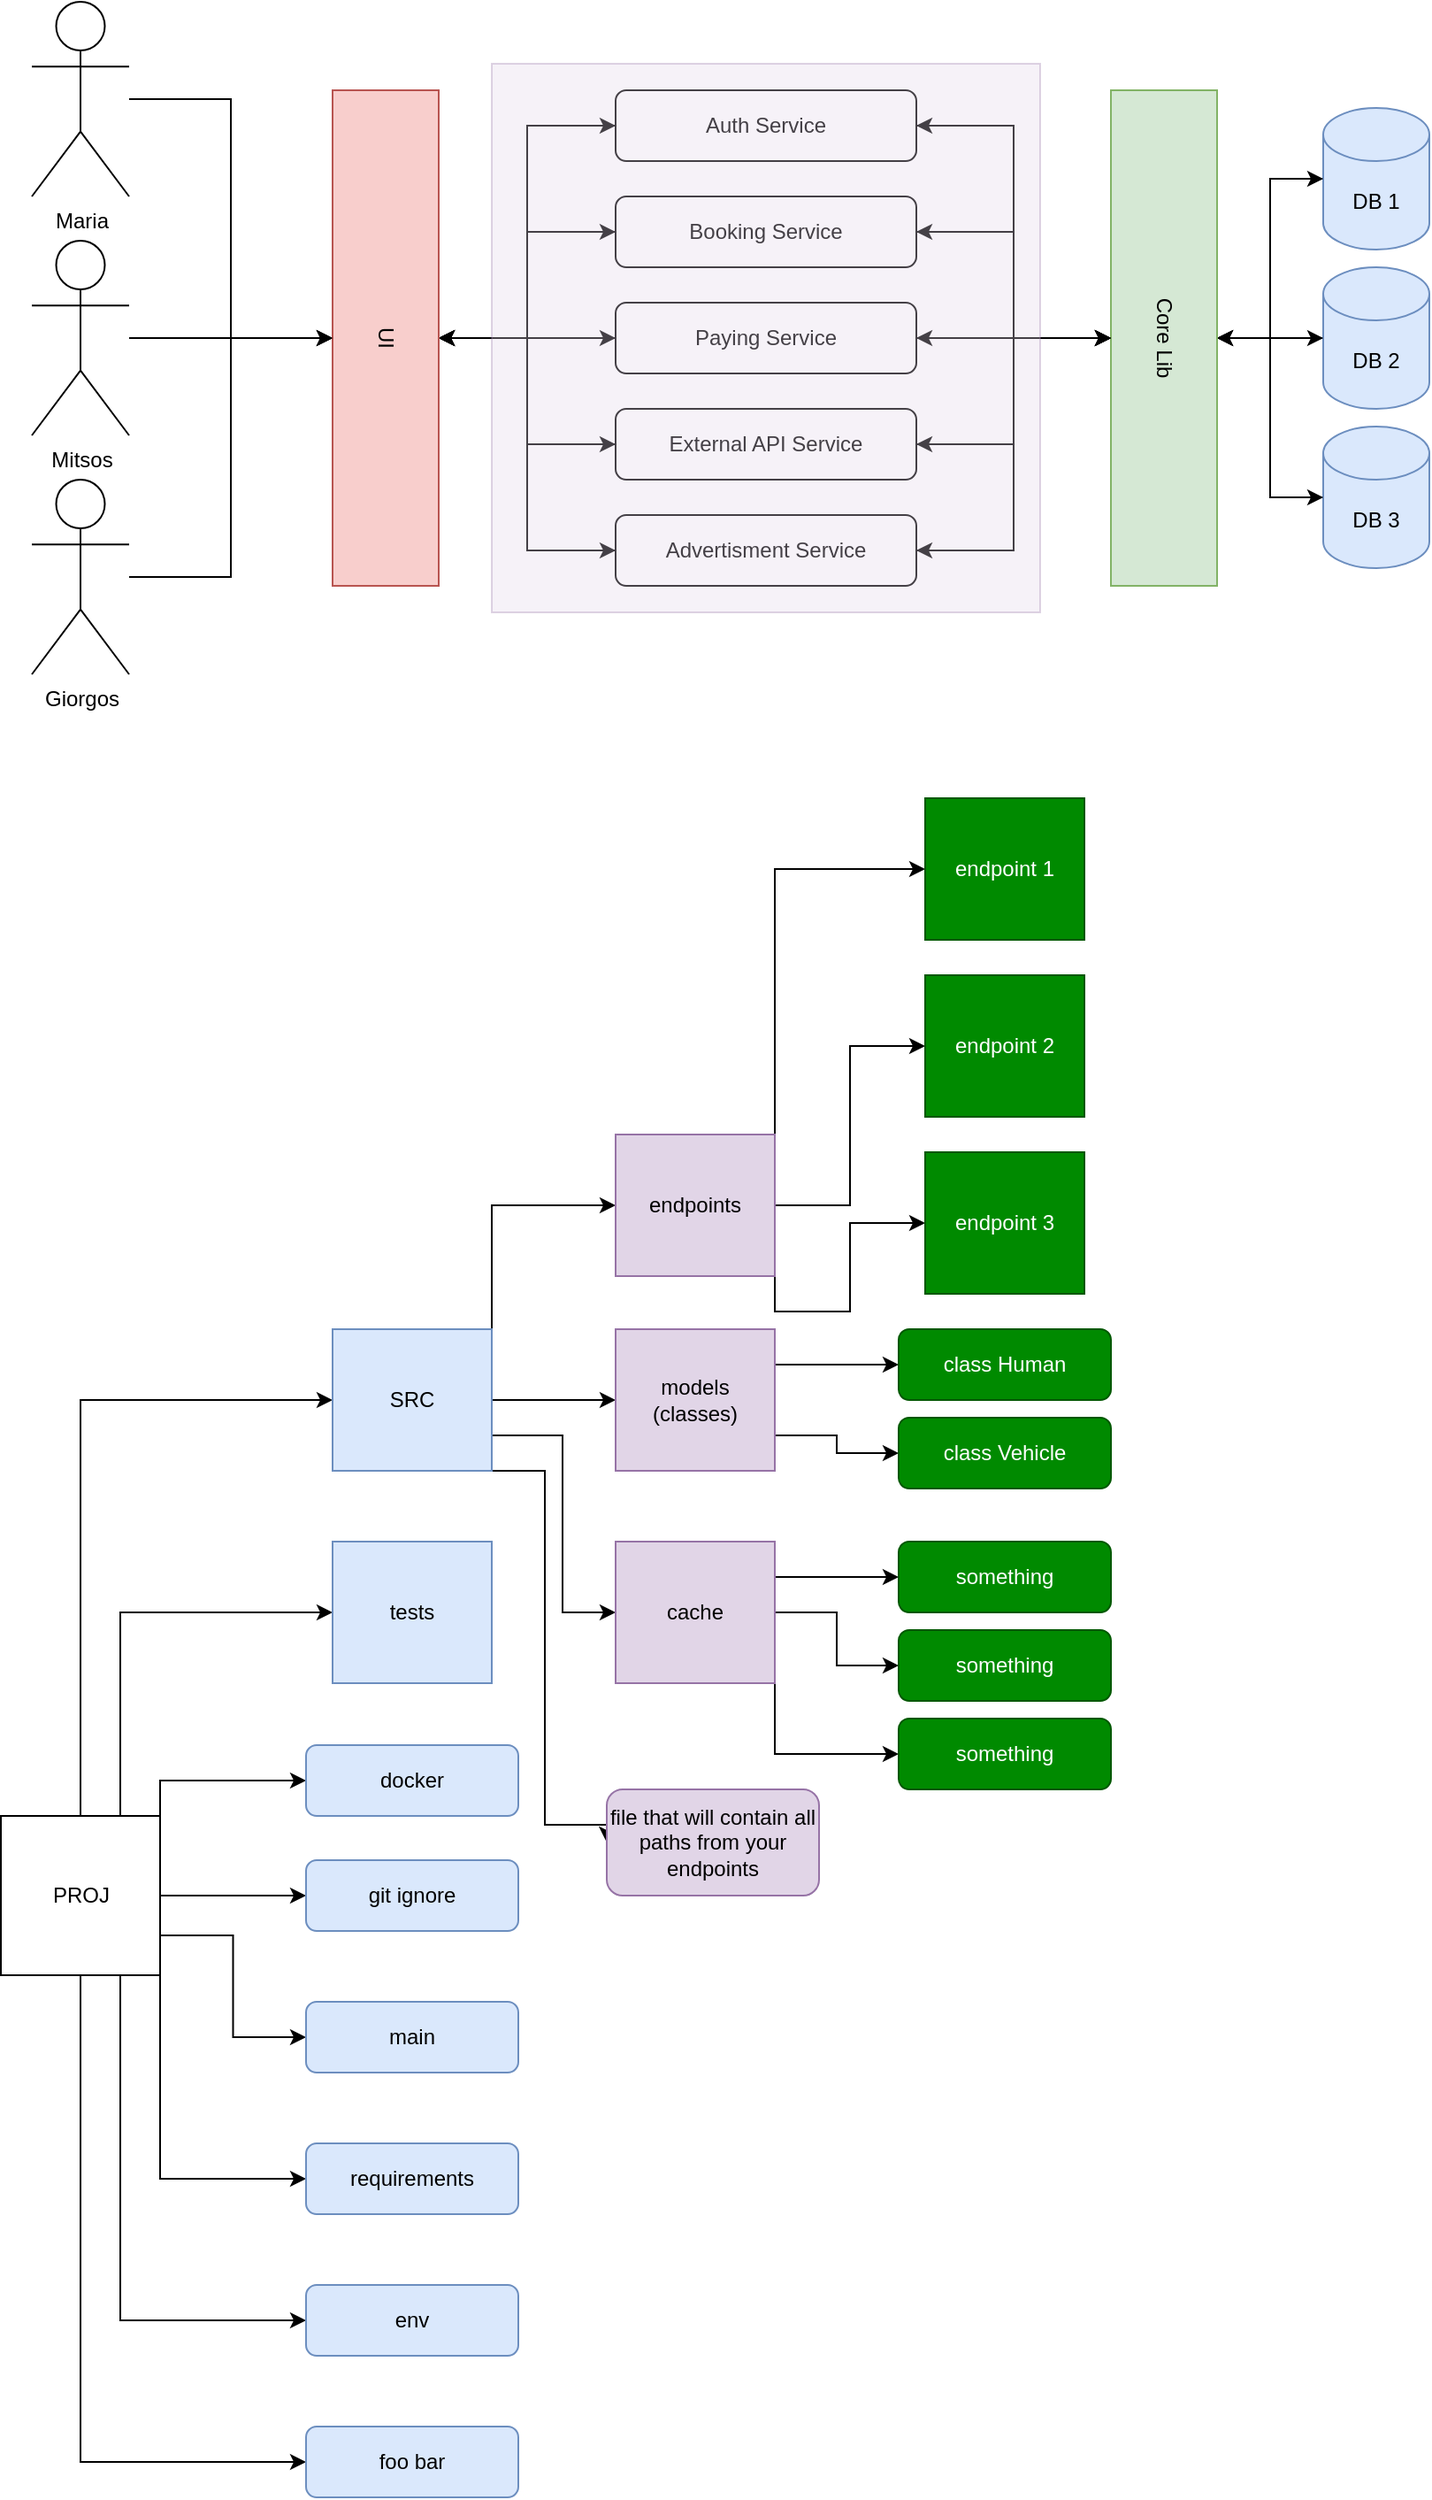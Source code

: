<mxfile version="22.1.11" type="github">
  <diagram name="Page-1" id="fmqiY6qaehvYOJ54ily-">
    <mxGraphModel dx="2074" dy="1140" grid="1" gridSize="10" guides="1" tooltips="1" connect="1" arrows="1" fold="1" page="1" pageScale="1" pageWidth="850" pageHeight="1100" math="0" shadow="0">
      <root>
        <mxCell id="0" />
        <mxCell id="1" parent="0" />
        <mxCell id="1bwolzDRPxHdKVG914XL-31" style="edgeStyle=orthogonalEdgeStyle;rounded=0;orthogonalLoop=1;jettySize=auto;html=1;" parent="1" source="1bwolzDRPxHdKVG914XL-1" target="1bwolzDRPxHdKVG914XL-25" edge="1">
          <mxGeometry relative="1" as="geometry" />
        </mxCell>
        <mxCell id="1bwolzDRPxHdKVG914XL-1" value="Mitsos" style="shape=umlActor;verticalLabelPosition=bottom;verticalAlign=top;html=1;outlineConnect=0;" parent="1" vertex="1">
          <mxGeometry x="40" y="445" width="55" height="110" as="geometry" />
        </mxCell>
        <mxCell id="1bwolzDRPxHdKVG914XL-9" style="edgeStyle=orthogonalEdgeStyle;rounded=0;orthogonalLoop=1;jettySize=auto;html=1;" parent="1" source="1bwolzDRPxHdKVG914XL-4" target="1bwolzDRPxHdKVG914XL-7" edge="1">
          <mxGeometry relative="1" as="geometry" />
        </mxCell>
        <mxCell id="1bwolzDRPxHdKVG914XL-4" value="DB 1" style="shape=cylinder3;whiteSpace=wrap;html=1;boundedLbl=1;backgroundOutline=1;size=15;fillColor=#dae8fc;strokeColor=#6c8ebf;" parent="1" vertex="1">
          <mxGeometry x="770" y="370" width="60" height="80" as="geometry" />
        </mxCell>
        <mxCell id="1bwolzDRPxHdKVG914XL-8" style="edgeStyle=orthogonalEdgeStyle;rounded=0;orthogonalLoop=1;jettySize=auto;html=1;" parent="1" source="1bwolzDRPxHdKVG914XL-5" target="1bwolzDRPxHdKVG914XL-7" edge="1">
          <mxGeometry relative="1" as="geometry" />
        </mxCell>
        <mxCell id="1bwolzDRPxHdKVG914XL-5" value="DB 2" style="shape=cylinder3;whiteSpace=wrap;html=1;boundedLbl=1;backgroundOutline=1;size=15;fillColor=#dae8fc;strokeColor=#6c8ebf;" parent="1" vertex="1">
          <mxGeometry x="770" y="460" width="60" height="80" as="geometry" />
        </mxCell>
        <mxCell id="1bwolzDRPxHdKVG914XL-10" style="edgeStyle=orthogonalEdgeStyle;rounded=0;orthogonalLoop=1;jettySize=auto;html=1;" parent="1" source="1bwolzDRPxHdKVG914XL-6" target="1bwolzDRPxHdKVG914XL-7" edge="1">
          <mxGeometry relative="1" as="geometry" />
        </mxCell>
        <mxCell id="1bwolzDRPxHdKVG914XL-6" value="DB 3" style="shape=cylinder3;whiteSpace=wrap;html=1;boundedLbl=1;backgroundOutline=1;size=15;fillColor=#dae8fc;strokeColor=#6c8ebf;" parent="1" vertex="1">
          <mxGeometry x="770" y="550" width="60" height="80" as="geometry" />
        </mxCell>
        <mxCell id="1bwolzDRPxHdKVG914XL-16" style="edgeStyle=orthogonalEdgeStyle;rounded=0;orthogonalLoop=1;jettySize=auto;html=1;" parent="1" source="1bwolzDRPxHdKVG914XL-7" target="1bwolzDRPxHdKVG914XL-13" edge="1">
          <mxGeometry relative="1" as="geometry" />
        </mxCell>
        <mxCell id="1bwolzDRPxHdKVG914XL-17" style="edgeStyle=orthogonalEdgeStyle;rounded=0;orthogonalLoop=1;jettySize=auto;html=1;" parent="1" source="1bwolzDRPxHdKVG914XL-7" target="1bwolzDRPxHdKVG914XL-12" edge="1">
          <mxGeometry relative="1" as="geometry" />
        </mxCell>
        <mxCell id="1bwolzDRPxHdKVG914XL-18" style="edgeStyle=orthogonalEdgeStyle;rounded=0;orthogonalLoop=1;jettySize=auto;html=1;" parent="1" source="1bwolzDRPxHdKVG914XL-7" target="1bwolzDRPxHdKVG914XL-11" edge="1">
          <mxGeometry relative="1" as="geometry" />
        </mxCell>
        <mxCell id="1bwolzDRPxHdKVG914XL-19" style="edgeStyle=orthogonalEdgeStyle;rounded=0;orthogonalLoop=1;jettySize=auto;html=1;" parent="1" source="1bwolzDRPxHdKVG914XL-7" target="1bwolzDRPxHdKVG914XL-14" edge="1">
          <mxGeometry relative="1" as="geometry" />
        </mxCell>
        <mxCell id="1bwolzDRPxHdKVG914XL-20" style="edgeStyle=orthogonalEdgeStyle;rounded=0;orthogonalLoop=1;jettySize=auto;html=1;" parent="1" source="1bwolzDRPxHdKVG914XL-7" target="1bwolzDRPxHdKVG914XL-15" edge="1">
          <mxGeometry relative="1" as="geometry" />
        </mxCell>
        <mxCell id="1bwolzDRPxHdKVG914XL-22" style="edgeStyle=orthogonalEdgeStyle;rounded=0;orthogonalLoop=1;jettySize=auto;html=1;" parent="1" source="1bwolzDRPxHdKVG914XL-7" target="1bwolzDRPxHdKVG914XL-5" edge="1">
          <mxGeometry relative="1" as="geometry" />
        </mxCell>
        <mxCell id="1bwolzDRPxHdKVG914XL-44" style="edgeStyle=orthogonalEdgeStyle;rounded=0;orthogonalLoop=1;jettySize=auto;html=1;" parent="1" source="1bwolzDRPxHdKVG914XL-7" target="1bwolzDRPxHdKVG914XL-6" edge="1">
          <mxGeometry relative="1" as="geometry" />
        </mxCell>
        <mxCell id="1bwolzDRPxHdKVG914XL-45" style="edgeStyle=orthogonalEdgeStyle;rounded=0;orthogonalLoop=1;jettySize=auto;html=1;" parent="1" source="1bwolzDRPxHdKVG914XL-7" target="1bwolzDRPxHdKVG914XL-4" edge="1">
          <mxGeometry relative="1" as="geometry" />
        </mxCell>
        <mxCell id="1bwolzDRPxHdKVG914XL-7" value="Core Lib" style="rounded=0;whiteSpace=wrap;html=1;rotation=90;fillColor=#d5e8d4;strokeColor=#82b366;" parent="1" vertex="1">
          <mxGeometry x="540" y="470" width="280" height="60" as="geometry" />
        </mxCell>
        <mxCell id="1bwolzDRPxHdKVG914XL-26" style="edgeStyle=orthogonalEdgeStyle;rounded=0;orthogonalLoop=1;jettySize=auto;html=1;" parent="1" source="1bwolzDRPxHdKVG914XL-11" target="1bwolzDRPxHdKVG914XL-25" edge="1">
          <mxGeometry relative="1" as="geometry" />
        </mxCell>
        <mxCell id="1bwolzDRPxHdKVG914XL-42" style="edgeStyle=orthogonalEdgeStyle;rounded=0;orthogonalLoop=1;jettySize=auto;html=1;" parent="1" source="1bwolzDRPxHdKVG914XL-11" target="1bwolzDRPxHdKVG914XL-7" edge="1">
          <mxGeometry relative="1" as="geometry" />
        </mxCell>
        <mxCell id="1bwolzDRPxHdKVG914XL-11" value="Auth Service" style="rounded=1;whiteSpace=wrap;html=1;" parent="1" vertex="1">
          <mxGeometry x="370" y="360" width="170" height="40" as="geometry" />
        </mxCell>
        <mxCell id="1bwolzDRPxHdKVG914XL-27" style="edgeStyle=orthogonalEdgeStyle;rounded=0;orthogonalLoop=1;jettySize=auto;html=1;" parent="1" source="1bwolzDRPxHdKVG914XL-12" target="1bwolzDRPxHdKVG914XL-25" edge="1">
          <mxGeometry relative="1" as="geometry" />
        </mxCell>
        <mxCell id="1bwolzDRPxHdKVG914XL-41" style="edgeStyle=orthogonalEdgeStyle;rounded=0;orthogonalLoop=1;jettySize=auto;html=1;" parent="1" source="1bwolzDRPxHdKVG914XL-12" target="1bwolzDRPxHdKVG914XL-7" edge="1">
          <mxGeometry relative="1" as="geometry" />
        </mxCell>
        <mxCell id="1bwolzDRPxHdKVG914XL-12" value="Booking Service" style="rounded=1;whiteSpace=wrap;html=1;" parent="1" vertex="1">
          <mxGeometry x="370" y="420" width="170" height="40" as="geometry" />
        </mxCell>
        <mxCell id="1bwolzDRPxHdKVG914XL-28" style="edgeStyle=orthogonalEdgeStyle;rounded=0;orthogonalLoop=1;jettySize=auto;html=1;" parent="1" source="1bwolzDRPxHdKVG914XL-13" target="1bwolzDRPxHdKVG914XL-25" edge="1">
          <mxGeometry relative="1" as="geometry" />
        </mxCell>
        <mxCell id="1bwolzDRPxHdKVG914XL-40" style="edgeStyle=orthogonalEdgeStyle;rounded=0;orthogonalLoop=1;jettySize=auto;html=1;" parent="1" source="1bwolzDRPxHdKVG914XL-13" target="1bwolzDRPxHdKVG914XL-7" edge="1">
          <mxGeometry relative="1" as="geometry" />
        </mxCell>
        <mxCell id="1bwolzDRPxHdKVG914XL-13" value="Paying Service" style="rounded=1;whiteSpace=wrap;html=1;" parent="1" vertex="1">
          <mxGeometry x="370" y="480" width="170" height="40" as="geometry" />
        </mxCell>
        <mxCell id="1bwolzDRPxHdKVG914XL-29" style="edgeStyle=orthogonalEdgeStyle;rounded=0;orthogonalLoop=1;jettySize=auto;html=1;" parent="1" source="1bwolzDRPxHdKVG914XL-14" target="1bwolzDRPxHdKVG914XL-25" edge="1">
          <mxGeometry relative="1" as="geometry" />
        </mxCell>
        <mxCell id="1bwolzDRPxHdKVG914XL-39" style="edgeStyle=orthogonalEdgeStyle;rounded=0;orthogonalLoop=1;jettySize=auto;html=1;" parent="1" source="1bwolzDRPxHdKVG914XL-14" target="1bwolzDRPxHdKVG914XL-7" edge="1">
          <mxGeometry relative="1" as="geometry" />
        </mxCell>
        <mxCell id="1bwolzDRPxHdKVG914XL-14" value="External API Service" style="rounded=1;whiteSpace=wrap;html=1;" parent="1" vertex="1">
          <mxGeometry x="370" y="540" width="170" height="40" as="geometry" />
        </mxCell>
        <mxCell id="1bwolzDRPxHdKVG914XL-30" style="edgeStyle=orthogonalEdgeStyle;rounded=0;orthogonalLoop=1;jettySize=auto;html=1;entryX=0.5;entryY=0;entryDx=0;entryDy=0;" parent="1" source="1bwolzDRPxHdKVG914XL-15" target="1bwolzDRPxHdKVG914XL-25" edge="1">
          <mxGeometry relative="1" as="geometry" />
        </mxCell>
        <mxCell id="1bwolzDRPxHdKVG914XL-38" style="edgeStyle=orthogonalEdgeStyle;rounded=0;orthogonalLoop=1;jettySize=auto;html=1;entryX=0.5;entryY=1;entryDx=0;entryDy=0;" parent="1" source="1bwolzDRPxHdKVG914XL-15" target="1bwolzDRPxHdKVG914XL-7" edge="1">
          <mxGeometry relative="1" as="geometry" />
        </mxCell>
        <mxCell id="1bwolzDRPxHdKVG914XL-15" value="Advertisment Service" style="rounded=1;whiteSpace=wrap;html=1;" parent="1" vertex="1">
          <mxGeometry x="370" y="600" width="170" height="40" as="geometry" />
        </mxCell>
        <mxCell id="1bwolzDRPxHdKVG914XL-32" style="edgeStyle=orthogonalEdgeStyle;rounded=0;orthogonalLoop=1;jettySize=auto;html=1;" parent="1" source="1bwolzDRPxHdKVG914XL-25" target="1bwolzDRPxHdKVG914XL-11" edge="1">
          <mxGeometry relative="1" as="geometry" />
        </mxCell>
        <mxCell id="1bwolzDRPxHdKVG914XL-33" style="edgeStyle=orthogonalEdgeStyle;rounded=0;orthogonalLoop=1;jettySize=auto;html=1;" parent="1" source="1bwolzDRPxHdKVG914XL-25" target="1bwolzDRPxHdKVG914XL-12" edge="1">
          <mxGeometry relative="1" as="geometry" />
        </mxCell>
        <mxCell id="1bwolzDRPxHdKVG914XL-34" style="edgeStyle=orthogonalEdgeStyle;rounded=0;orthogonalLoop=1;jettySize=auto;html=1;" parent="1" source="1bwolzDRPxHdKVG914XL-25" target="1bwolzDRPxHdKVG914XL-13" edge="1">
          <mxGeometry relative="1" as="geometry" />
        </mxCell>
        <mxCell id="1bwolzDRPxHdKVG914XL-36" style="edgeStyle=orthogonalEdgeStyle;rounded=0;orthogonalLoop=1;jettySize=auto;html=1;" parent="1" source="1bwolzDRPxHdKVG914XL-25" target="1bwolzDRPxHdKVG914XL-14" edge="1">
          <mxGeometry relative="1" as="geometry" />
        </mxCell>
        <mxCell id="1bwolzDRPxHdKVG914XL-37" style="edgeStyle=orthogonalEdgeStyle;rounded=0;orthogonalLoop=1;jettySize=auto;html=1;" parent="1" source="1bwolzDRPxHdKVG914XL-25" target="1bwolzDRPxHdKVG914XL-15" edge="1">
          <mxGeometry relative="1" as="geometry" />
        </mxCell>
        <mxCell id="1bwolzDRPxHdKVG914XL-25" value="UI" style="rounded=0;whiteSpace=wrap;html=1;rotation=90;fillColor=#f8cecc;strokeColor=#b85450;" parent="1" vertex="1">
          <mxGeometry x="100" y="470" width="280" height="60" as="geometry" />
        </mxCell>
        <mxCell id="1bwolzDRPxHdKVG914XL-43" value="" style="whiteSpace=wrap;html=1;aspect=fixed;fillStyle=auto;opacity=30;fillColor=#e1d5e7;strokeColor=#9673a6;" parent="1" vertex="1">
          <mxGeometry x="300" y="345" width="310" height="310" as="geometry" />
        </mxCell>
        <mxCell id="1bwolzDRPxHdKVG914XL-50" style="edgeStyle=orthogonalEdgeStyle;rounded=0;orthogonalLoop=1;jettySize=auto;html=1;entryX=0.5;entryY=1;entryDx=0;entryDy=0;" parent="1" source="1bwolzDRPxHdKVG914XL-47" target="1bwolzDRPxHdKVG914XL-25" edge="1">
          <mxGeometry relative="1" as="geometry" />
        </mxCell>
        <mxCell id="1bwolzDRPxHdKVG914XL-47" value="Giorgos" style="shape=umlActor;verticalLabelPosition=bottom;verticalAlign=top;html=1;outlineConnect=0;" parent="1" vertex="1">
          <mxGeometry x="40" y="580" width="55" height="110" as="geometry" />
        </mxCell>
        <mxCell id="1bwolzDRPxHdKVG914XL-51" style="edgeStyle=orthogonalEdgeStyle;rounded=0;orthogonalLoop=1;jettySize=auto;html=1;entryX=0.5;entryY=1;entryDx=0;entryDy=0;" parent="1" source="1bwolzDRPxHdKVG914XL-48" target="1bwolzDRPxHdKVG914XL-25" edge="1">
          <mxGeometry relative="1" as="geometry" />
        </mxCell>
        <mxCell id="1bwolzDRPxHdKVG914XL-48" value="Maria" style="shape=umlActor;verticalLabelPosition=bottom;verticalAlign=top;html=1;outlineConnect=0;" parent="1" vertex="1">
          <mxGeometry x="40" y="310" width="55" height="110" as="geometry" />
        </mxCell>
        <mxCell id="GAKeVum219fJxvNdjjln-15" style="edgeStyle=orthogonalEdgeStyle;rounded=0;orthogonalLoop=1;jettySize=auto;html=1;entryX=0;entryY=0.5;entryDx=0;entryDy=0;exitX=0.5;exitY=1;exitDx=0;exitDy=0;" edge="1" parent="1" source="GAKeVum219fJxvNdjjln-1" target="GAKeVum219fJxvNdjjln-10">
          <mxGeometry relative="1" as="geometry" />
        </mxCell>
        <mxCell id="GAKeVum219fJxvNdjjln-16" style="edgeStyle=orthogonalEdgeStyle;rounded=0;orthogonalLoop=1;jettySize=auto;html=1;exitX=0.75;exitY=1;exitDx=0;exitDy=0;entryX=0;entryY=0.5;entryDx=0;entryDy=0;" edge="1" parent="1" source="GAKeVum219fJxvNdjjln-1" target="GAKeVum219fJxvNdjjln-11">
          <mxGeometry relative="1" as="geometry" />
        </mxCell>
        <mxCell id="GAKeVum219fJxvNdjjln-17" style="edgeStyle=orthogonalEdgeStyle;rounded=0;orthogonalLoop=1;jettySize=auto;html=1;exitX=1;exitY=1;exitDx=0;exitDy=0;entryX=0;entryY=0.5;entryDx=0;entryDy=0;" edge="1" parent="1" source="GAKeVum219fJxvNdjjln-1" target="GAKeVum219fJxvNdjjln-12">
          <mxGeometry relative="1" as="geometry" />
        </mxCell>
        <mxCell id="GAKeVum219fJxvNdjjln-18" style="edgeStyle=orthogonalEdgeStyle;rounded=0;orthogonalLoop=1;jettySize=auto;html=1;exitX=0.5;exitY=0;exitDx=0;exitDy=0;entryX=0;entryY=0.5;entryDx=0;entryDy=0;" edge="1" parent="1" source="GAKeVum219fJxvNdjjln-1" target="GAKeVum219fJxvNdjjln-2">
          <mxGeometry relative="1" as="geometry" />
        </mxCell>
        <mxCell id="GAKeVum219fJxvNdjjln-19" style="edgeStyle=orthogonalEdgeStyle;rounded=0;orthogonalLoop=1;jettySize=auto;html=1;exitX=0.75;exitY=0;exitDx=0;exitDy=0;entryX=0;entryY=0.5;entryDx=0;entryDy=0;" edge="1" parent="1" source="GAKeVum219fJxvNdjjln-1" target="GAKeVum219fJxvNdjjln-9">
          <mxGeometry relative="1" as="geometry" />
        </mxCell>
        <mxCell id="GAKeVum219fJxvNdjjln-20" style="edgeStyle=orthogonalEdgeStyle;rounded=0;orthogonalLoop=1;jettySize=auto;html=1;exitX=1;exitY=0;exitDx=0;exitDy=0;entryX=0;entryY=0.5;entryDx=0;entryDy=0;" edge="1" parent="1" source="GAKeVum219fJxvNdjjln-1" target="GAKeVum219fJxvNdjjln-3">
          <mxGeometry relative="1" as="geometry" />
        </mxCell>
        <mxCell id="GAKeVum219fJxvNdjjln-21" style="edgeStyle=orthogonalEdgeStyle;rounded=0;orthogonalLoop=1;jettySize=auto;html=1;exitX=1;exitY=0.5;exitDx=0;exitDy=0;" edge="1" parent="1" source="GAKeVum219fJxvNdjjln-1" target="GAKeVum219fJxvNdjjln-14">
          <mxGeometry relative="1" as="geometry" />
        </mxCell>
        <mxCell id="GAKeVum219fJxvNdjjln-22" style="edgeStyle=orthogonalEdgeStyle;rounded=0;orthogonalLoop=1;jettySize=auto;html=1;exitX=1;exitY=0.75;exitDx=0;exitDy=0;entryX=0;entryY=0.5;entryDx=0;entryDy=0;" edge="1" parent="1" source="GAKeVum219fJxvNdjjln-1" target="GAKeVum219fJxvNdjjln-13">
          <mxGeometry relative="1" as="geometry" />
        </mxCell>
        <mxCell id="GAKeVum219fJxvNdjjln-1" value="PROJ" style="rounded=0;whiteSpace=wrap;html=1;" vertex="1" parent="1">
          <mxGeometry x="22.5" y="1335" width="90" height="90" as="geometry" />
        </mxCell>
        <mxCell id="GAKeVum219fJxvNdjjln-27" style="edgeStyle=orthogonalEdgeStyle;rounded=0;orthogonalLoop=1;jettySize=auto;html=1;exitX=1;exitY=0;exitDx=0;exitDy=0;entryX=0;entryY=0.5;entryDx=0;entryDy=0;" edge="1" parent="1" source="GAKeVum219fJxvNdjjln-2" target="GAKeVum219fJxvNdjjln-25">
          <mxGeometry relative="1" as="geometry" />
        </mxCell>
        <mxCell id="GAKeVum219fJxvNdjjln-28" style="edgeStyle=orthogonalEdgeStyle;rounded=0;orthogonalLoop=1;jettySize=auto;html=1;exitX=1;exitY=0.5;exitDx=0;exitDy=0;" edge="1" parent="1" source="GAKeVum219fJxvNdjjln-2" target="GAKeVum219fJxvNdjjln-23">
          <mxGeometry relative="1" as="geometry" />
        </mxCell>
        <mxCell id="GAKeVum219fJxvNdjjln-29" style="edgeStyle=orthogonalEdgeStyle;rounded=0;orthogonalLoop=1;jettySize=auto;html=1;exitX=1;exitY=1;exitDx=0;exitDy=0;entryX=0;entryY=0.5;entryDx=0;entryDy=0;" edge="1" parent="1" source="GAKeVum219fJxvNdjjln-2" target="GAKeVum219fJxvNdjjln-26">
          <mxGeometry relative="1" as="geometry">
            <Array as="points">
              <mxPoint x="300" y="1120" />
              <mxPoint x="340" y="1120" />
              <mxPoint x="340" y="1220" />
            </Array>
          </mxGeometry>
        </mxCell>
        <mxCell id="GAKeVum219fJxvNdjjln-42" style="edgeStyle=orthogonalEdgeStyle;rounded=0;orthogonalLoop=1;jettySize=auto;html=1;exitX=1;exitY=1;exitDx=0;exitDy=0;entryX=0;entryY=0.5;entryDx=0;entryDy=0;" edge="1" parent="1" source="GAKeVum219fJxvNdjjln-2" target="GAKeVum219fJxvNdjjln-41">
          <mxGeometry relative="1" as="geometry">
            <Array as="points">
              <mxPoint x="330" y="1140" />
              <mxPoint x="330" y="1340" />
            </Array>
          </mxGeometry>
        </mxCell>
        <mxCell id="GAKeVum219fJxvNdjjln-2" value="SRC" style="rounded=0;whiteSpace=wrap;html=1;fillColor=#dae8fc;strokeColor=#6c8ebf;" vertex="1" parent="1">
          <mxGeometry x="210" y="1060" width="90" height="80" as="geometry" />
        </mxCell>
        <mxCell id="GAKeVum219fJxvNdjjln-3" value="docker" style="rounded=1;whiteSpace=wrap;html=1;fillColor=#dae8fc;strokeColor=#6c8ebf;" vertex="1" parent="1">
          <mxGeometry x="195" y="1295" width="120" height="40" as="geometry" />
        </mxCell>
        <mxCell id="GAKeVum219fJxvNdjjln-9" value="tests" style="rounded=0;whiteSpace=wrap;html=1;fillColor=#dae8fc;strokeColor=#6c8ebf;" vertex="1" parent="1">
          <mxGeometry x="210" y="1180" width="90" height="80" as="geometry" />
        </mxCell>
        <mxCell id="GAKeVum219fJxvNdjjln-10" value="foo bar" style="rounded=1;whiteSpace=wrap;html=1;fillColor=#dae8fc;strokeColor=#6c8ebf;" vertex="1" parent="1">
          <mxGeometry x="195" y="1680" width="120" height="40" as="geometry" />
        </mxCell>
        <mxCell id="GAKeVum219fJxvNdjjln-11" value="env" style="rounded=1;whiteSpace=wrap;html=1;fillColor=#dae8fc;strokeColor=#6c8ebf;" vertex="1" parent="1">
          <mxGeometry x="195" y="1600" width="120" height="40" as="geometry" />
        </mxCell>
        <mxCell id="GAKeVum219fJxvNdjjln-12" value="requirements" style="rounded=1;whiteSpace=wrap;html=1;fillColor=#dae8fc;strokeColor=#6c8ebf;" vertex="1" parent="1">
          <mxGeometry x="195" y="1520" width="120" height="40" as="geometry" />
        </mxCell>
        <mxCell id="GAKeVum219fJxvNdjjln-13" value="main" style="rounded=1;whiteSpace=wrap;html=1;fillColor=#dae8fc;strokeColor=#6c8ebf;" vertex="1" parent="1">
          <mxGeometry x="195" y="1440" width="120" height="40" as="geometry" />
        </mxCell>
        <mxCell id="GAKeVum219fJxvNdjjln-14" value="git ignore" style="rounded=1;whiteSpace=wrap;html=1;fillColor=#dae8fc;strokeColor=#6c8ebf;" vertex="1" parent="1">
          <mxGeometry x="195" y="1360" width="120" height="40" as="geometry" />
        </mxCell>
        <mxCell id="GAKeVum219fJxvNdjjln-39" style="edgeStyle=orthogonalEdgeStyle;rounded=0;orthogonalLoop=1;jettySize=auto;html=1;exitX=1;exitY=0.75;exitDx=0;exitDy=0;" edge="1" parent="1" source="GAKeVum219fJxvNdjjln-23" target="GAKeVum219fJxvNdjjln-35">
          <mxGeometry relative="1" as="geometry" />
        </mxCell>
        <mxCell id="GAKeVum219fJxvNdjjln-40" style="edgeStyle=orthogonalEdgeStyle;rounded=0;orthogonalLoop=1;jettySize=auto;html=1;exitX=1;exitY=0.25;exitDx=0;exitDy=0;entryX=0;entryY=0.5;entryDx=0;entryDy=0;" edge="1" parent="1" source="GAKeVum219fJxvNdjjln-23" target="GAKeVum219fJxvNdjjln-34">
          <mxGeometry relative="1" as="geometry" />
        </mxCell>
        <mxCell id="GAKeVum219fJxvNdjjln-23" value="models (classes)" style="rounded=0;whiteSpace=wrap;html=1;fillColor=#e1d5e7;strokeColor=#9673a6;" vertex="1" parent="1">
          <mxGeometry x="370" y="1060" width="90" height="80" as="geometry" />
        </mxCell>
        <mxCell id="GAKeVum219fJxvNdjjln-46" style="edgeStyle=orthogonalEdgeStyle;rounded=0;orthogonalLoop=1;jettySize=auto;html=1;exitX=1;exitY=0;exitDx=0;exitDy=0;entryX=0;entryY=0.5;entryDx=0;entryDy=0;" edge="1" parent="1" source="GAKeVum219fJxvNdjjln-25" target="GAKeVum219fJxvNdjjln-43">
          <mxGeometry relative="1" as="geometry" />
        </mxCell>
        <mxCell id="GAKeVum219fJxvNdjjln-47" style="edgeStyle=orthogonalEdgeStyle;rounded=0;orthogonalLoop=1;jettySize=auto;html=1;exitX=1;exitY=0.5;exitDx=0;exitDy=0;entryX=0;entryY=0.5;entryDx=0;entryDy=0;" edge="1" parent="1" source="GAKeVum219fJxvNdjjln-25" target="GAKeVum219fJxvNdjjln-44">
          <mxGeometry relative="1" as="geometry" />
        </mxCell>
        <mxCell id="GAKeVum219fJxvNdjjln-48" style="edgeStyle=orthogonalEdgeStyle;rounded=0;orthogonalLoop=1;jettySize=auto;html=1;exitX=1;exitY=1;exitDx=0;exitDy=0;entryX=0;entryY=0.5;entryDx=0;entryDy=0;" edge="1" parent="1" source="GAKeVum219fJxvNdjjln-25" target="GAKeVum219fJxvNdjjln-45">
          <mxGeometry relative="1" as="geometry" />
        </mxCell>
        <mxCell id="GAKeVum219fJxvNdjjln-25" value="endpoints" style="rounded=0;whiteSpace=wrap;html=1;fillColor=#e1d5e7;strokeColor=#9673a6;" vertex="1" parent="1">
          <mxGeometry x="370" y="950" width="90" height="80" as="geometry" />
        </mxCell>
        <mxCell id="GAKeVum219fJxvNdjjln-36" style="edgeStyle=orthogonalEdgeStyle;rounded=0;orthogonalLoop=1;jettySize=auto;html=1;exitX=1;exitY=0.25;exitDx=0;exitDy=0;entryX=0;entryY=0.5;entryDx=0;entryDy=0;" edge="1" parent="1" source="GAKeVum219fJxvNdjjln-26" target="GAKeVum219fJxvNdjjln-30">
          <mxGeometry relative="1" as="geometry" />
        </mxCell>
        <mxCell id="GAKeVum219fJxvNdjjln-37" style="edgeStyle=orthogonalEdgeStyle;rounded=0;orthogonalLoop=1;jettySize=auto;html=1;exitX=1;exitY=0.5;exitDx=0;exitDy=0;entryX=0;entryY=0.5;entryDx=0;entryDy=0;" edge="1" parent="1" source="GAKeVum219fJxvNdjjln-26" target="GAKeVum219fJxvNdjjln-31">
          <mxGeometry relative="1" as="geometry" />
        </mxCell>
        <mxCell id="GAKeVum219fJxvNdjjln-38" style="edgeStyle=orthogonalEdgeStyle;rounded=0;orthogonalLoop=1;jettySize=auto;html=1;exitX=1;exitY=1;exitDx=0;exitDy=0;entryX=0;entryY=0.5;entryDx=0;entryDy=0;" edge="1" parent="1" source="GAKeVum219fJxvNdjjln-26" target="GAKeVum219fJxvNdjjln-32">
          <mxGeometry relative="1" as="geometry" />
        </mxCell>
        <mxCell id="GAKeVum219fJxvNdjjln-26" value="cache" style="rounded=0;whiteSpace=wrap;html=1;fillColor=#e1d5e7;strokeColor=#9673a6;" vertex="1" parent="1">
          <mxGeometry x="370" y="1180" width="90" height="80" as="geometry" />
        </mxCell>
        <mxCell id="GAKeVum219fJxvNdjjln-30" value="something" style="rounded=1;whiteSpace=wrap;html=1;fillColor=#008a00;fontColor=#ffffff;strokeColor=#005700;" vertex="1" parent="1">
          <mxGeometry x="530" y="1180" width="120" height="40" as="geometry" />
        </mxCell>
        <mxCell id="GAKeVum219fJxvNdjjln-31" value="something" style="rounded=1;whiteSpace=wrap;html=1;fillColor=#008a00;fontColor=#ffffff;strokeColor=#005700;" vertex="1" parent="1">
          <mxGeometry x="530" y="1230" width="120" height="40" as="geometry" />
        </mxCell>
        <mxCell id="GAKeVum219fJxvNdjjln-32" value="something" style="rounded=1;whiteSpace=wrap;html=1;fillColor=#008a00;fontColor=#ffffff;strokeColor=#005700;" vertex="1" parent="1">
          <mxGeometry x="530" y="1280" width="120" height="40" as="geometry" />
        </mxCell>
        <mxCell id="GAKeVum219fJxvNdjjln-34" value="class Human" style="rounded=1;whiteSpace=wrap;html=1;fillColor=#008a00;fontColor=#ffffff;strokeColor=#005700;" vertex="1" parent="1">
          <mxGeometry x="530" y="1060" width="120" height="40" as="geometry" />
        </mxCell>
        <mxCell id="GAKeVum219fJxvNdjjln-35" value="class Vehicle" style="rounded=1;whiteSpace=wrap;html=1;fillColor=#008a00;fontColor=#ffffff;strokeColor=#005700;" vertex="1" parent="1">
          <mxGeometry x="530" y="1110" width="120" height="40" as="geometry" />
        </mxCell>
        <mxCell id="GAKeVum219fJxvNdjjln-41" value="file that will contain all paths from your endpoints" style="rounded=1;whiteSpace=wrap;html=1;fillColor=#e1d5e7;strokeColor=#9673a6;" vertex="1" parent="1">
          <mxGeometry x="365" y="1320" width="120" height="60" as="geometry" />
        </mxCell>
        <mxCell id="GAKeVum219fJxvNdjjln-43" value="endpoint 1" style="rounded=0;whiteSpace=wrap;html=1;fillColor=#008a00;fontColor=#ffffff;strokeColor=#005700;" vertex="1" parent="1">
          <mxGeometry x="545" y="760" width="90" height="80" as="geometry" />
        </mxCell>
        <mxCell id="GAKeVum219fJxvNdjjln-44" value="endpoint 2" style="rounded=0;whiteSpace=wrap;html=1;fillColor=#008a00;fontColor=#ffffff;strokeColor=#005700;" vertex="1" parent="1">
          <mxGeometry x="545" y="860" width="90" height="80" as="geometry" />
        </mxCell>
        <mxCell id="GAKeVum219fJxvNdjjln-45" value="endpoint 3" style="rounded=0;whiteSpace=wrap;html=1;fillColor=#008a00;fontColor=#ffffff;strokeColor=#005700;" vertex="1" parent="1">
          <mxGeometry x="545" y="960" width="90" height="80" as="geometry" />
        </mxCell>
      </root>
    </mxGraphModel>
  </diagram>
</mxfile>
